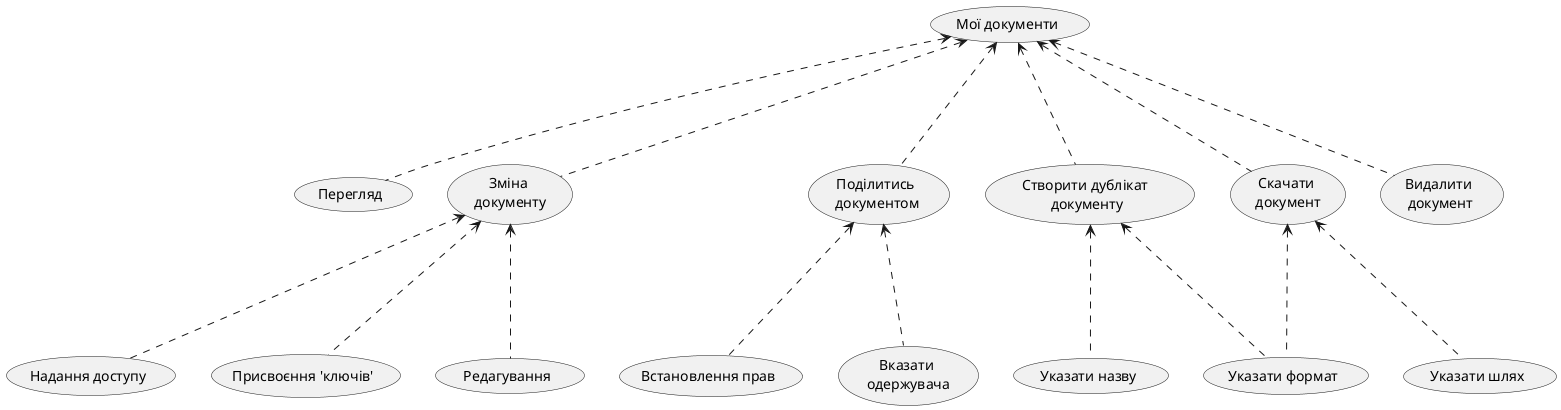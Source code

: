 @startuml

(Мої документи)<...(Перегляд)

(Мої документи)<...(Зміна \nдокументу)
(Зміна \nдокументу)<...(Надання доступу)
(Зміна \nдокументу)<...(Присвоєння 'ключів')
(Зміна \nдокументу)<...(Редагування)

(Мої документи)<...(Поділитись \nдокументом)
(Поділитись \nдокументом)<...(Встановлення прав)
(Поділитись \nдокументом)<...(Вказати \nодержувача)

(Мої документи)<...(Створити дублікат \nдокументу)
(Створити дублікат \nдокументу)<...(Указати назву)
(Створити дублікат \nдокументу)<...(Указати формат)

(Мої документи)<...(Скачати \nдокумент)
(Скачати \nдокумент)<...(Указати формат)
(Скачати \nдокумент)<...(Указати шлях)

(Мої документи)<...(Видалити \nдокумент)

@endum
